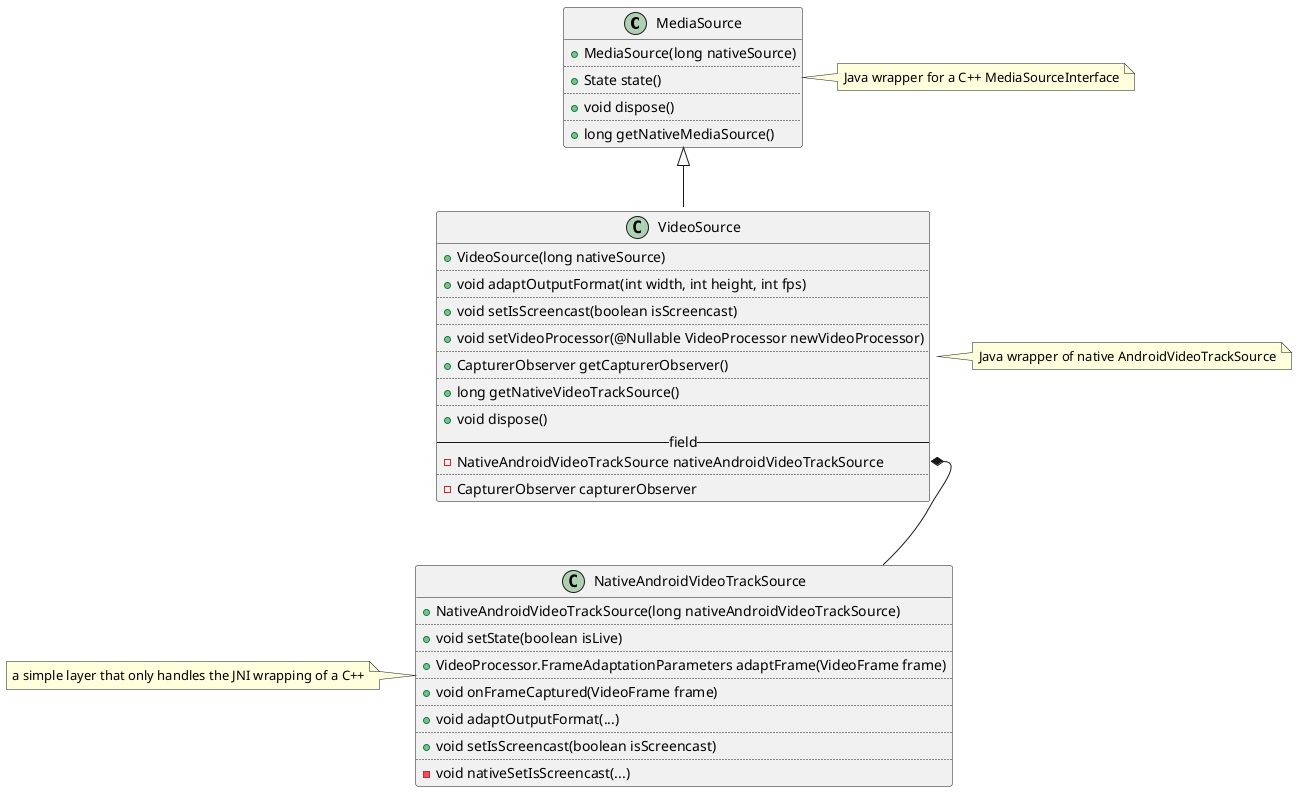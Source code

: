 @startuml Android-3-VideoSource
class MediaSource {
    + MediaSource(long nativeSource)
    ..
    + State state()
    ..
    + void dispose()
    ..
    + long getNativeMediaSource()
}
note right of MediaSource: Java wrapper for a C++ MediaSourceInterface

class NativeAndroidVideoTrackSource {
    + NativeAndroidVideoTrackSource(long nativeAndroidVideoTrackSource)
    ..
    + void setState(boolean isLive)
    ..
    + VideoProcessor.FrameAdaptationParameters adaptFrame(VideoFrame frame)
    ..
    + void onFrameCaptured(VideoFrame frame)
    ..
    + void adaptOutputFormat(...)
    ..
    + void setIsScreencast(boolean isScreencast)
    ..
    - void nativeSetIsScreencast(...)
}
note left of NativeAndroidVideoTrackSource: a simple layer that only handles the JNI wrapping of a C++

class VideoSource {
    + VideoSource(long nativeSource)
    ..
    + void adaptOutputFormat(int width, int height, int fps)
    ..
    + void setIsScreencast(boolean isScreencast)
    ..
    + void setVideoProcessor(@Nullable VideoProcessor newVideoProcessor)
    ..
    + CapturerObserver getCapturerObserver()
    ..
    + long getNativeVideoTrackSource()
    ..
    + void dispose()
    --field--
    - {field} NativeAndroidVideoTrackSource nativeAndroidVideoTrackSource
    ..
    - {field} CapturerObserver capturerObserver
}
note right of VideoSource: Java wrapper of native AndroidVideoTrackSource

MediaSource <|-- VideoSource
VideoSource::nativeAndroidVideoTrackSource *-- NativeAndroidVideoTrackSource
@enduml